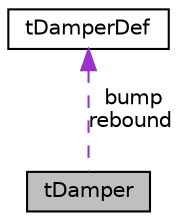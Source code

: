 digraph "tDamper"
{
  edge [fontname="Helvetica",fontsize="10",labelfontname="Helvetica",labelfontsize="10"];
  node [fontname="Helvetica",fontsize="10",shape=record];
  Node1 [label="tDamper",height=0.2,width=0.4,color="black", fillcolor="grey75", style="filled", fontcolor="black"];
  Node2 -> Node1 [dir="back",color="darkorchid3",fontsize="10",style="dashed",label=" bump\nrebound" ,fontname="Helvetica"];
  Node2 [label="tDamperDef",height=0.2,width=0.4,color="black", fillcolor="white", style="filled",URL="$structt_damper_def.html"];
}
